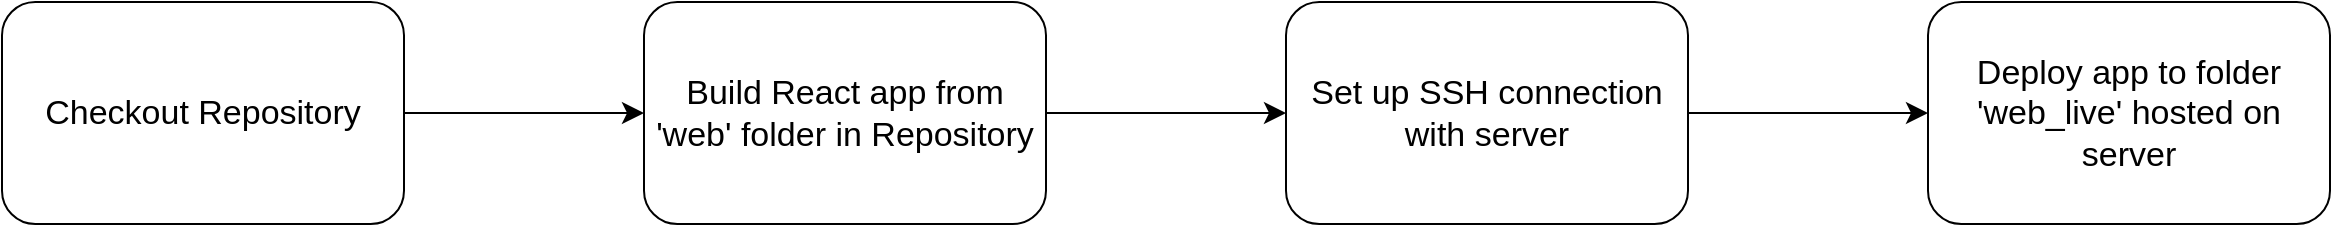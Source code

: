 <mxfile version="26.2.12">
  <diagram name="Page-1" id="a8vRVDiVYFpgi989E39K">
    <mxGraphModel dx="2070" dy="1082" grid="0" gridSize="10" guides="1" tooltips="1" connect="1" arrows="1" fold="1" page="0" pageScale="1" pageWidth="850" pageHeight="1100" math="0" shadow="0">
      <root>
        <mxCell id="0" />
        <mxCell id="1" parent="0" />
        <mxCell id="AXhNe09FuJOnoz_Loe8W-3" value="" style="edgeStyle=none;curved=1;rounded=0;orthogonalLoop=1;jettySize=auto;html=1;fontSize=17;startSize=8;endSize=8;" edge="1" parent="1" source="AXhNe09FuJOnoz_Loe8W-1" target="AXhNe09FuJOnoz_Loe8W-2">
          <mxGeometry relative="1" as="geometry" />
        </mxCell>
        <mxCell id="AXhNe09FuJOnoz_Loe8W-1" value="Checkout Repository" style="rounded=1;whiteSpace=wrap;html=1;fontSize=17;" vertex="1" parent="1">
          <mxGeometry x="-250" y="69" width="201" height="111" as="geometry" />
        </mxCell>
        <mxCell id="AXhNe09FuJOnoz_Loe8W-5" value="" style="edgeStyle=none;curved=1;rounded=0;orthogonalLoop=1;jettySize=auto;html=1;fontSize=17;startSize=8;endSize=8;" edge="1" parent="1" source="AXhNe09FuJOnoz_Loe8W-2" target="AXhNe09FuJOnoz_Loe8W-4">
          <mxGeometry relative="1" as="geometry" />
        </mxCell>
        <mxCell id="AXhNe09FuJOnoz_Loe8W-2" value="Build React app from &#39;web&#39; folder in Repository" style="rounded=1;whiteSpace=wrap;html=1;fontSize=17;" vertex="1" parent="1">
          <mxGeometry x="71" y="69" width="201" height="111" as="geometry" />
        </mxCell>
        <mxCell id="AXhNe09FuJOnoz_Loe8W-7" value="" style="edgeStyle=none;curved=1;rounded=0;orthogonalLoop=1;jettySize=auto;html=1;fontSize=17;startSize=8;endSize=8;" edge="1" parent="1" source="AXhNe09FuJOnoz_Loe8W-4" target="AXhNe09FuJOnoz_Loe8W-6">
          <mxGeometry relative="1" as="geometry" />
        </mxCell>
        <mxCell id="AXhNe09FuJOnoz_Loe8W-4" value="Set up SSH connection with server" style="rounded=1;whiteSpace=wrap;html=1;fontSize=17;" vertex="1" parent="1">
          <mxGeometry x="392" y="69" width="201" height="111" as="geometry" />
        </mxCell>
        <mxCell id="AXhNe09FuJOnoz_Loe8W-6" value="Deploy app to folder &#39;web_live&#39; hosted on server" style="rounded=1;whiteSpace=wrap;html=1;fontSize=17;" vertex="1" parent="1">
          <mxGeometry x="713" y="69" width="201" height="111" as="geometry" />
        </mxCell>
      </root>
    </mxGraphModel>
  </diagram>
</mxfile>

